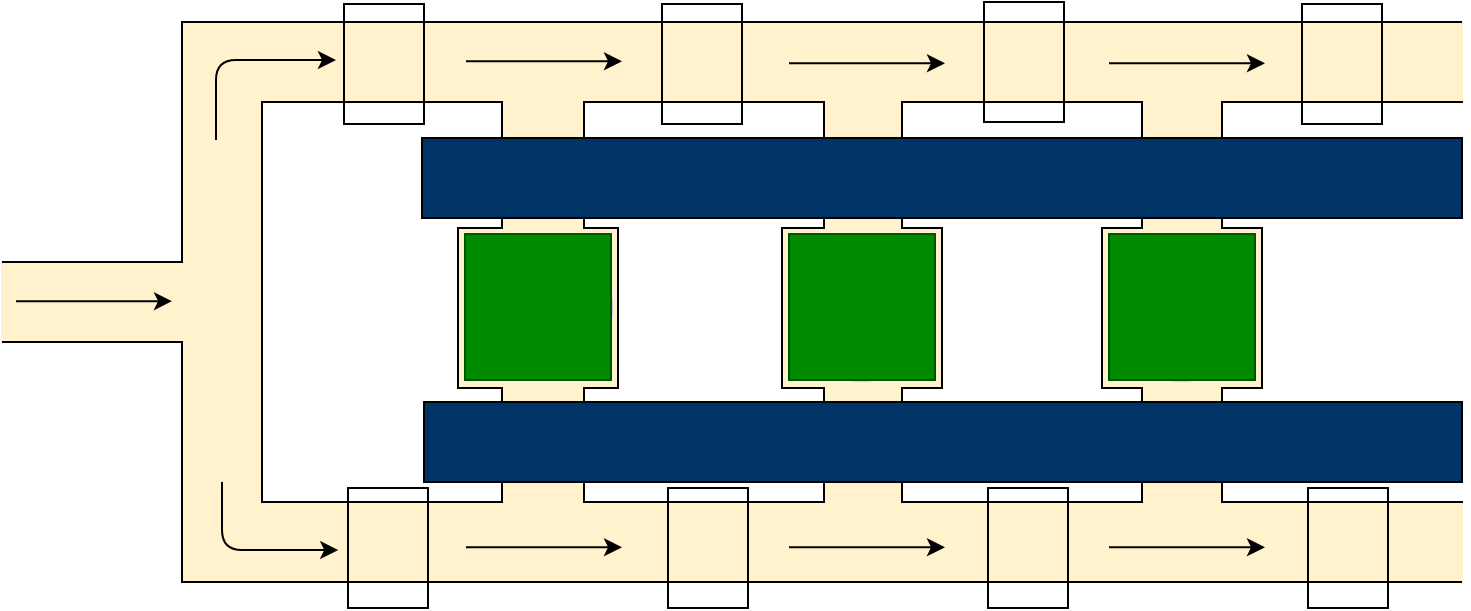 <mxfile version="13.6.10" type="gitlab">
  <diagram id="B4tGX3qmy0sQZxSVxf7B" name="Page-1">
    <mxGraphModel dx="1141" dy="811" grid="1" gridSize="10" guides="1" tooltips="1" connect="1" arrows="1" fold="1" page="1" pageScale="1" pageWidth="850" pageHeight="1100" math="0" shadow="0">
      <root>
        <mxCell id="0" />
        <mxCell id="1" parent="0" />
        <mxCell id="UamnHD2zb0AkEXSo6jL9-1" value="" style="rounded=0;whiteSpace=wrap;html=1;fillColor=#FFF2CC;strokeColor=#FFF2CC;" vertex="1" parent="1">
          <mxGeometry x="30" y="320" width="90" height="40" as="geometry" />
        </mxCell>
        <mxCell id="UamnHD2zb0AkEXSo6jL9-2" value="" style="rounded=0;whiteSpace=wrap;html=1;direction=south;strokeColor=#FFF2CC;fillColor=#FFF2CC;" vertex="1" parent="1">
          <mxGeometry x="600" y="200" width="40" height="280" as="geometry" />
        </mxCell>
        <mxCell id="UamnHD2zb0AkEXSo6jL9-3" value="" style="rounded=0;whiteSpace=wrap;html=1;fillColor=#fff2cc;direction=south;strokeColor=#FFF2CC;" vertex="1" parent="1">
          <mxGeometry x="440" y="200" width="40" height="280" as="geometry" />
        </mxCell>
        <mxCell id="UamnHD2zb0AkEXSo6jL9-4" value="" style="rounded=0;whiteSpace=wrap;html=1;fillColor=#fff2cc;direction=south;strokeColor=#FFF2CC;" vertex="1" parent="1">
          <mxGeometry x="280" y="200" width="40" height="280" as="geometry" />
        </mxCell>
        <mxCell id="UamnHD2zb0AkEXSo6jL9-5" value="" style="rounded=0;whiteSpace=wrap;html=1;fillColor=#fff2cc;strokeColor=#FFF2CC;" vertex="1" parent="1">
          <mxGeometry x="120" y="440" width="640" height="40" as="geometry" />
        </mxCell>
        <mxCell id="UamnHD2zb0AkEXSo6jL9-6" value="" style="rounded=0;whiteSpace=wrap;html=1;fillColor=#FFF2CC;strokeColor=#FFF2CC;" vertex="1" parent="1">
          <mxGeometry x="120" y="200" width="640" height="40" as="geometry" />
        </mxCell>
        <mxCell id="UamnHD2zb0AkEXSo6jL9-7" value="" style="rounded=0;whiteSpace=wrap;html=1;fillColor=#fff2cc;direction=south;strokeColor=#FFF2CC;" vertex="1" parent="1">
          <mxGeometry x="120" y="200" width="40" height="280" as="geometry" />
        </mxCell>
        <mxCell id="UamnHD2zb0AkEXSo6jL9-8" value="" style="rounded=0;whiteSpace=wrap;html=1;" vertex="1" parent="1">
          <mxGeometry x="640" y="240" width="120" height="200" as="geometry" />
        </mxCell>
        <mxCell id="UamnHD2zb0AkEXSo6jL9-9" value="" style="endArrow=none;html=1;rounded=0;exitX=1;exitY=0;exitDx=0;exitDy=0;" edge="1" parent="1" source="UamnHD2zb0AkEXSo6jL9-6">
          <mxGeometry width="50" height="50" relative="1" as="geometry">
            <mxPoint x="700" y="200" as="sourcePoint" />
            <mxPoint x="30" y="320.0" as="targetPoint" />
            <Array as="points">
              <mxPoint x="570" y="200" />
              <mxPoint x="500" y="200" />
              <mxPoint x="350" y="200" />
              <mxPoint x="260" y="200" />
              <mxPoint x="120" y="200" />
              <mxPoint x="120" y="320" />
            </Array>
          </mxGeometry>
        </mxCell>
        <mxCell id="UamnHD2zb0AkEXSo6jL9-10" value="" style="endArrow=none;html=1;rounded=0;exitX=1;exitY=1;exitDx=0;exitDy=0;" edge="1" parent="1" source="UamnHD2zb0AkEXSo6jL9-5">
          <mxGeometry width="50" height="50" relative="1" as="geometry">
            <mxPoint x="700" y="480" as="sourcePoint" />
            <mxPoint x="30" y="360.0" as="targetPoint" />
            <Array as="points">
              <mxPoint x="390" y="480" />
              <mxPoint x="230" y="480" />
              <mxPoint x="170" y="480" />
              <mxPoint x="120" y="480" />
              <mxPoint x="120" y="370" />
              <mxPoint x="120" y="360" />
              <mxPoint x="100" y="360" />
            </Array>
          </mxGeometry>
        </mxCell>
        <mxCell id="UamnHD2zb0AkEXSo6jL9-11" value="" style="rounded=0;whiteSpace=wrap;html=1;" vertex="1" parent="1">
          <mxGeometry x="160" y="240" width="120" height="200" as="geometry" />
        </mxCell>
        <mxCell id="UamnHD2zb0AkEXSo6jL9-12" value="" style="rounded=0;whiteSpace=wrap;html=1;" vertex="1" parent="1">
          <mxGeometry x="321" y="240" width="120" height="200" as="geometry" />
        </mxCell>
        <mxCell id="UamnHD2zb0AkEXSo6jL9-13" value="" style="rounded=0;whiteSpace=wrap;html=1;" vertex="1" parent="1">
          <mxGeometry x="480" y="240" width="120" height="200" as="geometry" />
        </mxCell>
        <mxCell id="UamnHD2zb0AkEXSo6jL9-14" value="" style="whiteSpace=wrap;html=1;aspect=fixed;fillColor=#FFF2CC;" vertex="1" parent="1">
          <mxGeometry x="258" y="303" width="80" height="80" as="geometry" />
        </mxCell>
        <mxCell id="UamnHD2zb0AkEXSo6jL9-15" value="" style="whiteSpace=wrap;html=1;aspect=fixed;fillColor=#FFF2CC;" vertex="1" parent="1">
          <mxGeometry x="420" y="303" width="80" height="80" as="geometry" />
        </mxCell>
        <mxCell id="UamnHD2zb0AkEXSo6jL9-16" value="" style="whiteSpace=wrap;html=1;aspect=fixed;fillColor=#FFF2CC;" vertex="1" parent="1">
          <mxGeometry x="580" y="303" width="80" height="80" as="geometry" />
        </mxCell>
        <mxCell id="UamnHD2zb0AkEXSo6jL9-17" value="" style="rounded=0;whiteSpace=wrap;html=1;fillColor=#FFF2CC;strokeColor=#FFF2CC;direction=south;" vertex="1" parent="1">
          <mxGeometry x="281" y="301" width="39" height="86" as="geometry" />
        </mxCell>
        <mxCell id="UamnHD2zb0AkEXSo6jL9-18" value="" style="rounded=0;whiteSpace=wrap;html=1;fillColor=#FFF2CC;strokeColor=#FFF2CC;direction=south;" vertex="1" parent="1">
          <mxGeometry x="442" y="302" width="37" height="86" as="geometry" />
        </mxCell>
        <mxCell id="UamnHD2zb0AkEXSo6jL9-19" value="" style="rounded=0;whiteSpace=wrap;html=1;fillColor=#FFF2CC;strokeColor=#FFF2CC;direction=south;" vertex="1" parent="1">
          <mxGeometry x="601" y="302" width="38" height="86" as="geometry" />
        </mxCell>
        <mxCell id="UamnHD2zb0AkEXSo6jL9-20" value="" style="rounded=0;whiteSpace=wrap;html=1;strokeColor=#FFFFFF;fillColor=#FFFFFF;" vertex="1" parent="1">
          <mxGeometry x="713" y="298" width="49" height="91" as="geometry" />
        </mxCell>
        <mxCell id="UamnHD2zb0AkEXSo6jL9-21" value="" style="rounded=0;whiteSpace=wrap;html=1;strokeColor=#FFFFFF;fillColor=#FFFFFF;" vertex="1" parent="1">
          <mxGeometry x="725" y="430" width="38" height="9" as="geometry" />
        </mxCell>
        <mxCell id="UamnHD2zb0AkEXSo6jL9-22" value="" style="rounded=0;whiteSpace=wrap;html=1;strokeColor=#FFFFFF;fillColor=#FFFFFF;" vertex="1" parent="1">
          <mxGeometry x="725" y="241" width="37" height="18" as="geometry" />
        </mxCell>
        <mxCell id="UamnHD2zb0AkEXSo6jL9-23" value="" style="rounded=0;whiteSpace=wrap;html=1;direction=west;fontColor=#ffffff;fillColor=none;" vertex="1" parent="1">
          <mxGeometry x="201" y="191" width="40" height="60" as="geometry" />
        </mxCell>
        <mxCell id="UamnHD2zb0AkEXSo6jL9-24" value="" style="rounded=0;whiteSpace=wrap;html=1;direction=west;fontColor=#ffffff;fillColor=none;" vertex="1" parent="1">
          <mxGeometry x="521" y="190" width="40" height="60" as="geometry" />
        </mxCell>
        <mxCell id="UamnHD2zb0AkEXSo6jL9-25" value="" style="rounded=0;whiteSpace=wrap;html=1;direction=west;fontColor=#ffffff;fillColor=none;" vertex="1" parent="1">
          <mxGeometry x="203" y="433" width="40" height="60" as="geometry" />
        </mxCell>
        <mxCell id="UamnHD2zb0AkEXSo6jL9-26" value="" style="rounded=0;whiteSpace=wrap;html=1;direction=west;fontColor=#ffffff;fillColor=none;" vertex="1" parent="1">
          <mxGeometry x="363" y="433" width="40" height="60" as="geometry" />
        </mxCell>
        <mxCell id="UamnHD2zb0AkEXSo6jL9-27" value="" style="rounded=0;whiteSpace=wrap;html=1;direction=west;fontColor=#ffffff;fillColor=none;" vertex="1" parent="1">
          <mxGeometry x="523" y="433" width="40" height="60" as="geometry" />
        </mxCell>
        <mxCell id="UamnHD2zb0AkEXSo6jL9-28" value="" style="rounded=0;whiteSpace=wrap;html=1;direction=west;fontColor=#ffffff;fillColor=none;" vertex="1" parent="1">
          <mxGeometry x="683" y="433" width="40" height="60" as="geometry" />
        </mxCell>
        <mxCell id="UamnHD2zb0AkEXSo6jL9-29" value="" style="ellipse;whiteSpace=wrap;html=1;aspect=fixed;fillColor=#CCCCCC;strokeColor=#CCCCCC;" vertex="1" parent="1">
          <mxGeometry x="262" y="306" width="73" height="73" as="geometry" />
        </mxCell>
        <mxCell id="UamnHD2zb0AkEXSo6jL9-30" value="" style="ellipse;whiteSpace=wrap;html=1;aspect=fixed;fillColor=#CCCCCC;strokeColor=#CCCCCC;" vertex="1" parent="1">
          <mxGeometry x="423.5" y="306.5" width="73" height="73" as="geometry" />
        </mxCell>
        <mxCell id="UamnHD2zb0AkEXSo6jL9-31" value="" style="ellipse;whiteSpace=wrap;html=1;aspect=fixed;fillColor=#CCCCCC;strokeColor=#CCCCCC;" vertex="1" parent="1">
          <mxGeometry x="583.5" y="306.5" width="73" height="73" as="geometry" />
        </mxCell>
        <mxCell id="UamnHD2zb0AkEXSo6jL9-32" value="" style="rounded=0;whiteSpace=wrap;html=1;direction=west;fontColor=#ffffff;fillColor=none;" vertex="1" parent="1">
          <mxGeometry x="360" y="191" width="40" height="60" as="geometry" />
        </mxCell>
        <mxCell id="UamnHD2zb0AkEXSo6jL9-33" value="" style="rounded=0;whiteSpace=wrap;html=1;direction=west;fontColor=#ffffff;fillColor=none;" vertex="1" parent="1">
          <mxGeometry x="680" y="191" width="40" height="60" as="geometry" />
        </mxCell>
        <mxCell id="UamnHD2zb0AkEXSo6jL9-34" value="" style="rounded=0;whiteSpace=wrap;html=1;direction=south;strokeColor=#FFFFFF;" vertex="1" parent="1">
          <mxGeometry x="744" y="250" width="16" height="180" as="geometry" />
        </mxCell>
        <mxCell id="UamnHD2zb0AkEXSo6jL9-35" value="" style="rounded=0;whiteSpace=wrap;html=1;direction=south;fontColor=#ffffff;fillColor=#003366;" vertex="1" parent="1">
          <mxGeometry x="241" y="390" width="519" height="40" as="geometry" />
        </mxCell>
        <mxCell id="UamnHD2zb0AkEXSo6jL9-36" value="" style="rounded=0;whiteSpace=wrap;html=1;direction=south;fontColor=#ffffff;fillColor=#003366;" vertex="1" parent="1">
          <mxGeometry x="240" y="258" width="520" height="40" as="geometry" />
        </mxCell>
        <mxCell id="UamnHD2zb0AkEXSo6jL9-37" value="" style="edgeStyle=segmentEdgeStyle;endArrow=classic;html=1;" edge="1" parent="1">
          <mxGeometry width="50" height="50" relative="1" as="geometry">
            <mxPoint x="137" y="259" as="sourcePoint" />
            <mxPoint x="197" y="219" as="targetPoint" />
            <Array as="points">
              <mxPoint x="137" y="219" />
            </Array>
          </mxGeometry>
        </mxCell>
        <mxCell id="UamnHD2zb0AkEXSo6jL9-38" value="" style="edgeStyle=segmentEdgeStyle;endArrow=classic;html=1;entryX=0.122;entryY=0.6;entryDx=0;entryDy=0;entryPerimeter=0;" edge="1" parent="1" target="UamnHD2zb0AkEXSo6jL9-5">
          <mxGeometry width="50" height="50" relative="1" as="geometry">
            <mxPoint x="140" y="430" as="sourcePoint" />
            <mxPoint x="190" y="464.49" as="targetPoint" />
            <Array as="points">
              <mxPoint x="140" y="464" />
            </Array>
          </mxGeometry>
        </mxCell>
        <mxCell id="UamnHD2zb0AkEXSo6jL9-39" value="" style="endArrow=classic;html=1;" edge="1" parent="1">
          <mxGeometry width="50" height="50" relative="1" as="geometry">
            <mxPoint x="423.5" y="220.66" as="sourcePoint" />
            <mxPoint x="501.5" y="220.66" as="targetPoint" />
          </mxGeometry>
        </mxCell>
        <mxCell id="UamnHD2zb0AkEXSo6jL9-40" value="" style="endArrow=classic;html=1;" edge="1" parent="1">
          <mxGeometry width="50" height="50" relative="1" as="geometry">
            <mxPoint x="262" y="219.66" as="sourcePoint" />
            <mxPoint x="340.0" y="219.66" as="targetPoint" />
          </mxGeometry>
        </mxCell>
        <mxCell id="UamnHD2zb0AkEXSo6jL9-41" value="" style="endArrow=classic;html=1;" edge="1" parent="1">
          <mxGeometry width="50" height="50" relative="1" as="geometry">
            <mxPoint x="583.5" y="220.66" as="sourcePoint" />
            <mxPoint x="661.5" y="220.66" as="targetPoint" />
          </mxGeometry>
        </mxCell>
        <mxCell id="UamnHD2zb0AkEXSo6jL9-42" value="" style="endArrow=classic;html=1;" edge="1" parent="1">
          <mxGeometry width="50" height="50" relative="1" as="geometry">
            <mxPoint x="262" y="462.66" as="sourcePoint" />
            <mxPoint x="340.0" y="462.66" as="targetPoint" />
          </mxGeometry>
        </mxCell>
        <mxCell id="UamnHD2zb0AkEXSo6jL9-43" value="" style="endArrow=classic;html=1;" edge="1" parent="1">
          <mxGeometry width="50" height="50" relative="1" as="geometry">
            <mxPoint x="423.5" y="462.66" as="sourcePoint" />
            <mxPoint x="501.5" y="462.66" as="targetPoint" />
          </mxGeometry>
        </mxCell>
        <mxCell id="UamnHD2zb0AkEXSo6jL9-44" value="" style="endArrow=classic;html=1;" edge="1" parent="1">
          <mxGeometry width="50" height="50" relative="1" as="geometry">
            <mxPoint x="583.5" y="462.66" as="sourcePoint" />
            <mxPoint x="661.5" y="462.66" as="targetPoint" />
          </mxGeometry>
        </mxCell>
        <mxCell id="UamnHD2zb0AkEXSo6jL9-45" value="" style="endArrow=classic;html=1;" edge="1" parent="1">
          <mxGeometry width="50" height="50" relative="1" as="geometry">
            <mxPoint x="37" y="339.58" as="sourcePoint" />
            <mxPoint x="115" y="339.58" as="targetPoint" />
          </mxGeometry>
        </mxCell>
        <mxCell id="UamnHD2zb0AkEXSo6jL9-46" value="" style="whiteSpace=wrap;html=1;aspect=fixed;fillColor=#008a00;strokeColor=#005700;fontColor=#ffffff;" vertex="1" parent="1">
          <mxGeometry x="261.5" y="306" width="73" height="73" as="geometry" />
        </mxCell>
        <mxCell id="UamnHD2zb0AkEXSo6jL9-47" value="" style="whiteSpace=wrap;html=1;aspect=fixed;fillColor=#008a00;strokeColor=#005700;fontColor=#ffffff;" vertex="1" parent="1">
          <mxGeometry x="423.5" y="306" width="73" height="73" as="geometry" />
        </mxCell>
        <mxCell id="UamnHD2zb0AkEXSo6jL9-48" value="" style="whiteSpace=wrap;html=1;aspect=fixed;fillColor=#008a00;strokeColor=#005700;fontColor=#ffffff;" vertex="1" parent="1">
          <mxGeometry x="583.5" y="306" width="73" height="73" as="geometry" />
        </mxCell>
      </root>
    </mxGraphModel>
  </diagram>
</mxfile>
